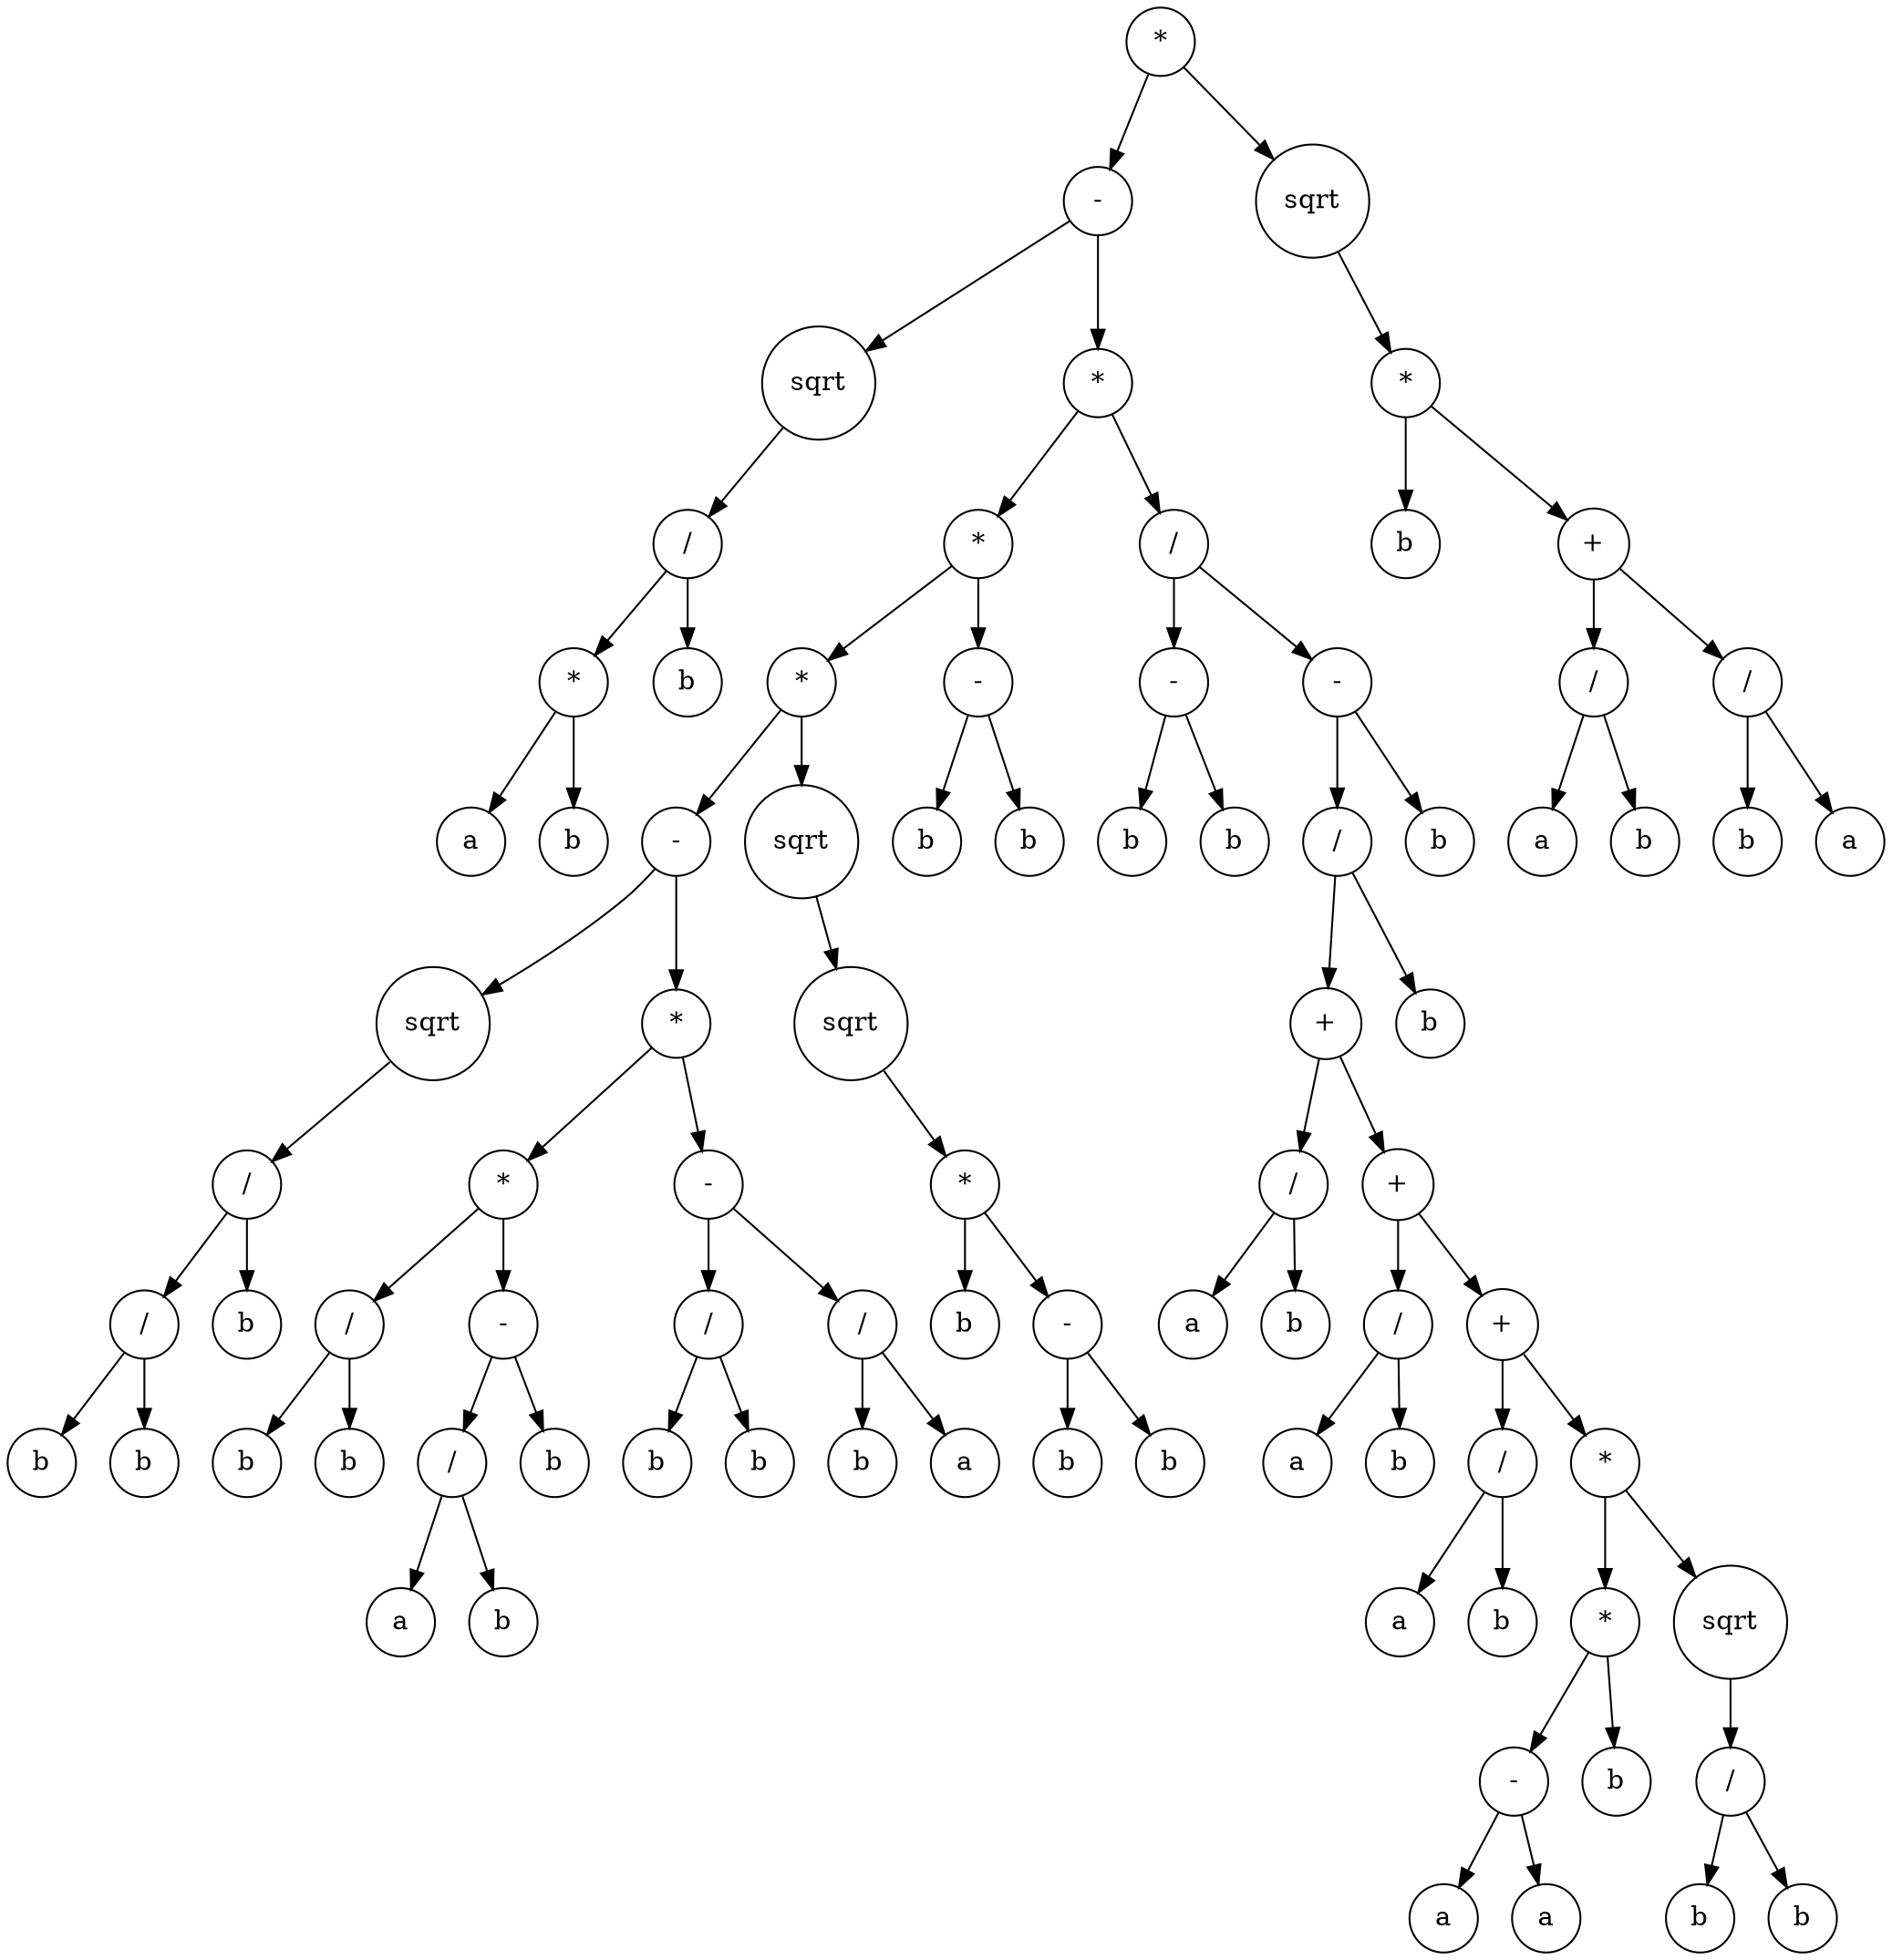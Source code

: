 digraph g {
graph [ordering=out];
node [shape=circle];
n[label = "*"];
n0[label = "-"];
n00[label = "sqrt"];
n000[label = "/"];
n0000[label = "*"];
n00000[label = "a"];
n0000 -> n00000;
n00001[label = "b"];
n0000 -> n00001;
n000 -> n0000;
n0001[label = "b"];
n000 -> n0001;
n00 -> n000;
n0 -> n00;
n01[label = "*"];
n010[label = "*"];
n0100[label = "*"];
n01000[label = "-"];
n010000[label = "sqrt"];
n0100000[label = "/"];
n01000000[label = "/"];
n010000000[label = "b"];
n01000000 -> n010000000;
n010000001[label = "b"];
n01000000 -> n010000001;
n0100000 -> n01000000;
n01000001[label = "b"];
n0100000 -> n01000001;
n010000 -> n0100000;
n01000 -> n010000;
n010001[label = "*"];
n0100010[label = "*"];
n01000100[label = "/"];
n010001000[label = "b"];
n01000100 -> n010001000;
n010001001[label = "b"];
n01000100 -> n010001001;
n0100010 -> n01000100;
n01000101[label = "-"];
n010001010[label = "/"];
n0100010100[label = "a"];
n010001010 -> n0100010100;
n0100010101[label = "b"];
n010001010 -> n0100010101;
n01000101 -> n010001010;
n010001011[label = "b"];
n01000101 -> n010001011;
n0100010 -> n01000101;
n010001 -> n0100010;
n0100011[label = "-"];
n01000110[label = "/"];
n010001100[label = "b"];
n01000110 -> n010001100;
n010001101[label = "b"];
n01000110 -> n010001101;
n0100011 -> n01000110;
n01000111[label = "/"];
n010001110[label = "b"];
n01000111 -> n010001110;
n010001111[label = "a"];
n01000111 -> n010001111;
n0100011 -> n01000111;
n010001 -> n0100011;
n01000 -> n010001;
n0100 -> n01000;
n01001[label = "sqrt"];
n010010[label = "sqrt"];
n0100100[label = "*"];
n01001000[label = "b"];
n0100100 -> n01001000;
n01001001[label = "-"];
n010010010[label = "b"];
n01001001 -> n010010010;
n010010011[label = "b"];
n01001001 -> n010010011;
n0100100 -> n01001001;
n010010 -> n0100100;
n01001 -> n010010;
n0100 -> n01001;
n010 -> n0100;
n0101[label = "-"];
n01010[label = "b"];
n0101 -> n01010;
n01011[label = "b"];
n0101 -> n01011;
n010 -> n0101;
n01 -> n010;
n011[label = "/"];
n0110[label = "-"];
n01100[label = "b"];
n0110 -> n01100;
n01101[label = "b"];
n0110 -> n01101;
n011 -> n0110;
n0111[label = "-"];
n01110[label = "/"];
n011100[label = "+"];
n0111000[label = "/"];
n01110000[label = "a"];
n0111000 -> n01110000;
n01110001[label = "b"];
n0111000 -> n01110001;
n011100 -> n0111000;
n0111001[label = "+"];
n01110010[label = "/"];
n011100100[label = "a"];
n01110010 -> n011100100;
n011100101[label = "b"];
n01110010 -> n011100101;
n0111001 -> n01110010;
n01110011[label = "+"];
n011100110[label = "/"];
n0111001100[label = "a"];
n011100110 -> n0111001100;
n0111001101[label = "b"];
n011100110 -> n0111001101;
n01110011 -> n011100110;
n011100111[label = "*"];
n0111001110[label = "*"];
n01110011100[label = "-"];
n011100111000[label = "a"];
n01110011100 -> n011100111000;
n011100111001[label = "a"];
n01110011100 -> n011100111001;
n0111001110 -> n01110011100;
n01110011101[label = "b"];
n0111001110 -> n01110011101;
n011100111 -> n0111001110;
n0111001111[label = "sqrt"];
n01110011110[label = "/"];
n011100111100[label = "b"];
n01110011110 -> n011100111100;
n011100111101[label = "b"];
n01110011110 -> n011100111101;
n0111001111 -> n01110011110;
n011100111 -> n0111001111;
n01110011 -> n011100111;
n0111001 -> n01110011;
n011100 -> n0111001;
n01110 -> n011100;
n011101[label = "b"];
n01110 -> n011101;
n0111 -> n01110;
n01111[label = "b"];
n0111 -> n01111;
n011 -> n0111;
n01 -> n011;
n0 -> n01;
n -> n0;
n1[label = "sqrt"];
n10[label = "*"];
n100[label = "b"];
n10 -> n100;
n101[label = "+"];
n1010[label = "/"];
n10100[label = "a"];
n1010 -> n10100;
n10101[label = "b"];
n1010 -> n10101;
n101 -> n1010;
n1011[label = "/"];
n10110[label = "b"];
n1011 -> n10110;
n10111[label = "a"];
n1011 -> n10111;
n101 -> n1011;
n10 -> n101;
n1 -> n10;
n -> n1;
}
